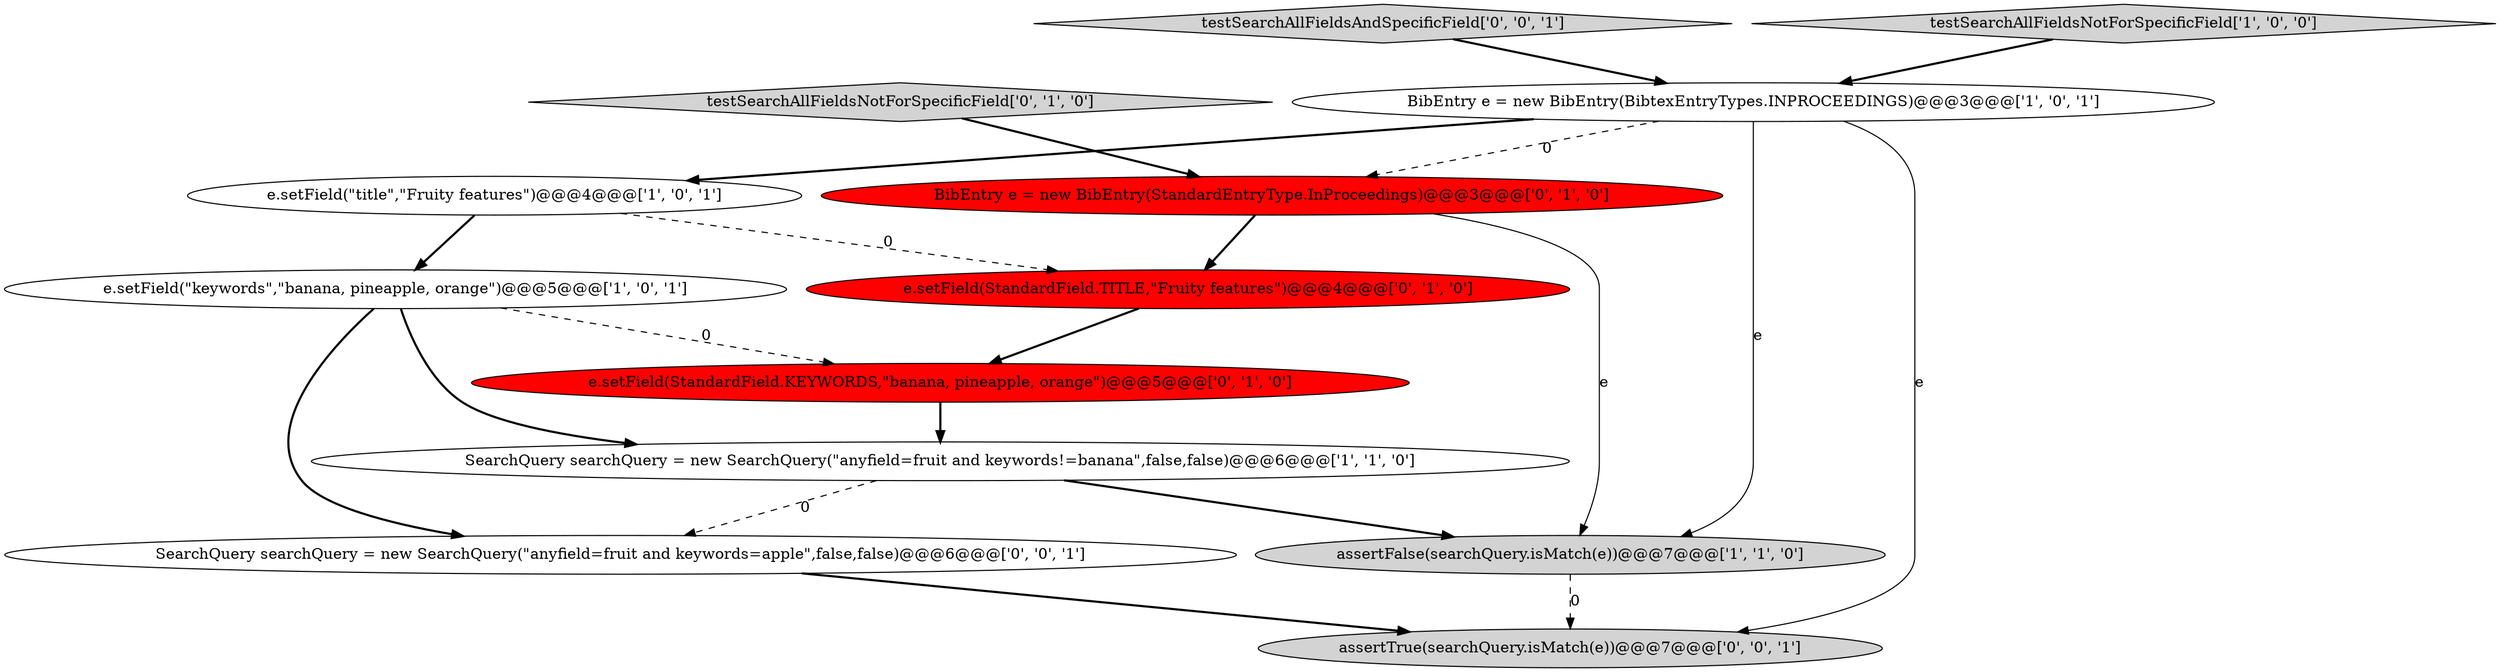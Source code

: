 digraph {
0 [style = filled, label = "e.setField(\"keywords\",\"banana, pineapple, orange\")@@@5@@@['1', '0', '1']", fillcolor = white, shape = ellipse image = "AAA0AAABBB1BBB"];
11 [style = filled, label = "testSearchAllFieldsAndSpecificField['0', '0', '1']", fillcolor = lightgray, shape = diamond image = "AAA0AAABBB3BBB"];
12 [style = filled, label = "SearchQuery searchQuery = new SearchQuery(\"anyfield=fruit and keywords=apple\",false,false)@@@6@@@['0', '0', '1']", fillcolor = white, shape = ellipse image = "AAA0AAABBB3BBB"];
2 [style = filled, label = "assertFalse(searchQuery.isMatch(e))@@@7@@@['1', '1', '0']", fillcolor = lightgray, shape = ellipse image = "AAA0AAABBB1BBB"];
10 [style = filled, label = "assertTrue(searchQuery.isMatch(e))@@@7@@@['0', '0', '1']", fillcolor = lightgray, shape = ellipse image = "AAA0AAABBB3BBB"];
5 [style = filled, label = "SearchQuery searchQuery = new SearchQuery(\"anyfield=fruit and keywords!=banana\",false,false)@@@6@@@['1', '1', '0']", fillcolor = white, shape = ellipse image = "AAA0AAABBB1BBB"];
9 [style = filled, label = "BibEntry e = new BibEntry(StandardEntryType.InProceedings)@@@3@@@['0', '1', '0']", fillcolor = red, shape = ellipse image = "AAA1AAABBB2BBB"];
4 [style = filled, label = "e.setField(\"title\",\"Fruity features\")@@@4@@@['1', '0', '1']", fillcolor = white, shape = ellipse image = "AAA0AAABBB1BBB"];
7 [style = filled, label = "testSearchAllFieldsNotForSpecificField['0', '1', '0']", fillcolor = lightgray, shape = diamond image = "AAA0AAABBB2BBB"];
8 [style = filled, label = "e.setField(StandardField.TITLE,\"Fruity features\")@@@4@@@['0', '1', '0']", fillcolor = red, shape = ellipse image = "AAA1AAABBB2BBB"];
1 [style = filled, label = "testSearchAllFieldsNotForSpecificField['1', '0', '0']", fillcolor = lightgray, shape = diamond image = "AAA0AAABBB1BBB"];
3 [style = filled, label = "BibEntry e = new BibEntry(BibtexEntryTypes.INPROCEEDINGS)@@@3@@@['1', '0', '1']", fillcolor = white, shape = ellipse image = "AAA0AAABBB1BBB"];
6 [style = filled, label = "e.setField(StandardField.KEYWORDS,\"banana, pineapple, orange\")@@@5@@@['0', '1', '0']", fillcolor = red, shape = ellipse image = "AAA1AAABBB2BBB"];
1->3 [style = bold, label=""];
7->9 [style = bold, label=""];
3->2 [style = solid, label="e"];
6->5 [style = bold, label=""];
5->2 [style = bold, label=""];
2->10 [style = dashed, label="0"];
8->6 [style = bold, label=""];
12->10 [style = bold, label=""];
0->6 [style = dashed, label="0"];
4->8 [style = dashed, label="0"];
5->12 [style = dashed, label="0"];
9->2 [style = solid, label="e"];
3->9 [style = dashed, label="0"];
9->8 [style = bold, label=""];
11->3 [style = bold, label=""];
3->4 [style = bold, label=""];
3->10 [style = solid, label="e"];
0->12 [style = bold, label=""];
4->0 [style = bold, label=""];
0->5 [style = bold, label=""];
}
